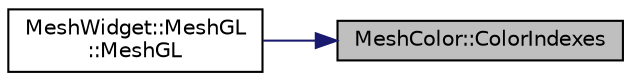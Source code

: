digraph "MeshColor::ColorIndexes"
{
 // LATEX_PDF_SIZE
  edge [fontname="Helvetica",fontsize="10",labelfontname="Helvetica",labelfontsize="10"];
  node [fontname="Helvetica",fontsize="10",shape=record];
  rankdir="RL";
  Node1 [label="MeshColor::ColorIndexes",height=0.2,width=0.4,color="black", fillcolor="grey75", style="filled", fontcolor="black",tooltip="Return the set of color indices."];
  Node1 -> Node2 [dir="back",color="midnightblue",fontsize="10",style="solid",fontname="Helvetica"];
  Node2 [label="MeshWidget::MeshGL\l::MeshGL",height=0.2,width=0.4,color="black", fillcolor="white", style="filled",URL="$class_mesh_widget_1_1_mesh_g_l.html#a25f5eb6c3524de498e4b521e48e39404",tooltip="Constructor from a MeshColor and a frame scaled."];
}

